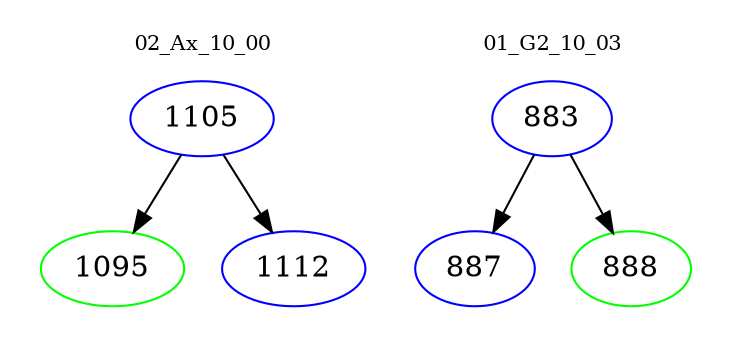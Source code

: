 digraph{
subgraph cluster_0 {
color = white
label = "02_Ax_10_00";
fontsize=10;
T0_1105 [label="1105", color="blue"]
T0_1105 -> T0_1095 [color="black"]
T0_1095 [label="1095", color="green"]
T0_1105 -> T0_1112 [color="black"]
T0_1112 [label="1112", color="blue"]
}
subgraph cluster_1 {
color = white
label = "01_G2_10_03";
fontsize=10;
T1_883 [label="883", color="blue"]
T1_883 -> T1_887 [color="black"]
T1_887 [label="887", color="blue"]
T1_883 -> T1_888 [color="black"]
T1_888 [label="888", color="green"]
}
}
